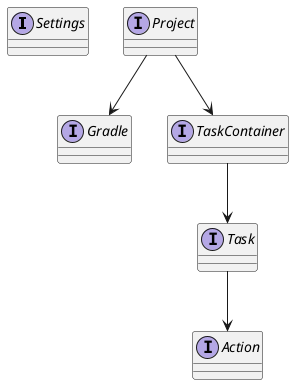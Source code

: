 @startuml

interface Settings
interface Project
interface Gradle
interface TaskContainer
interface Task
interface Action

Project --> Gradle
Project --> TaskContainer
TaskContainer --> Task
Task --> Action

@enduml

